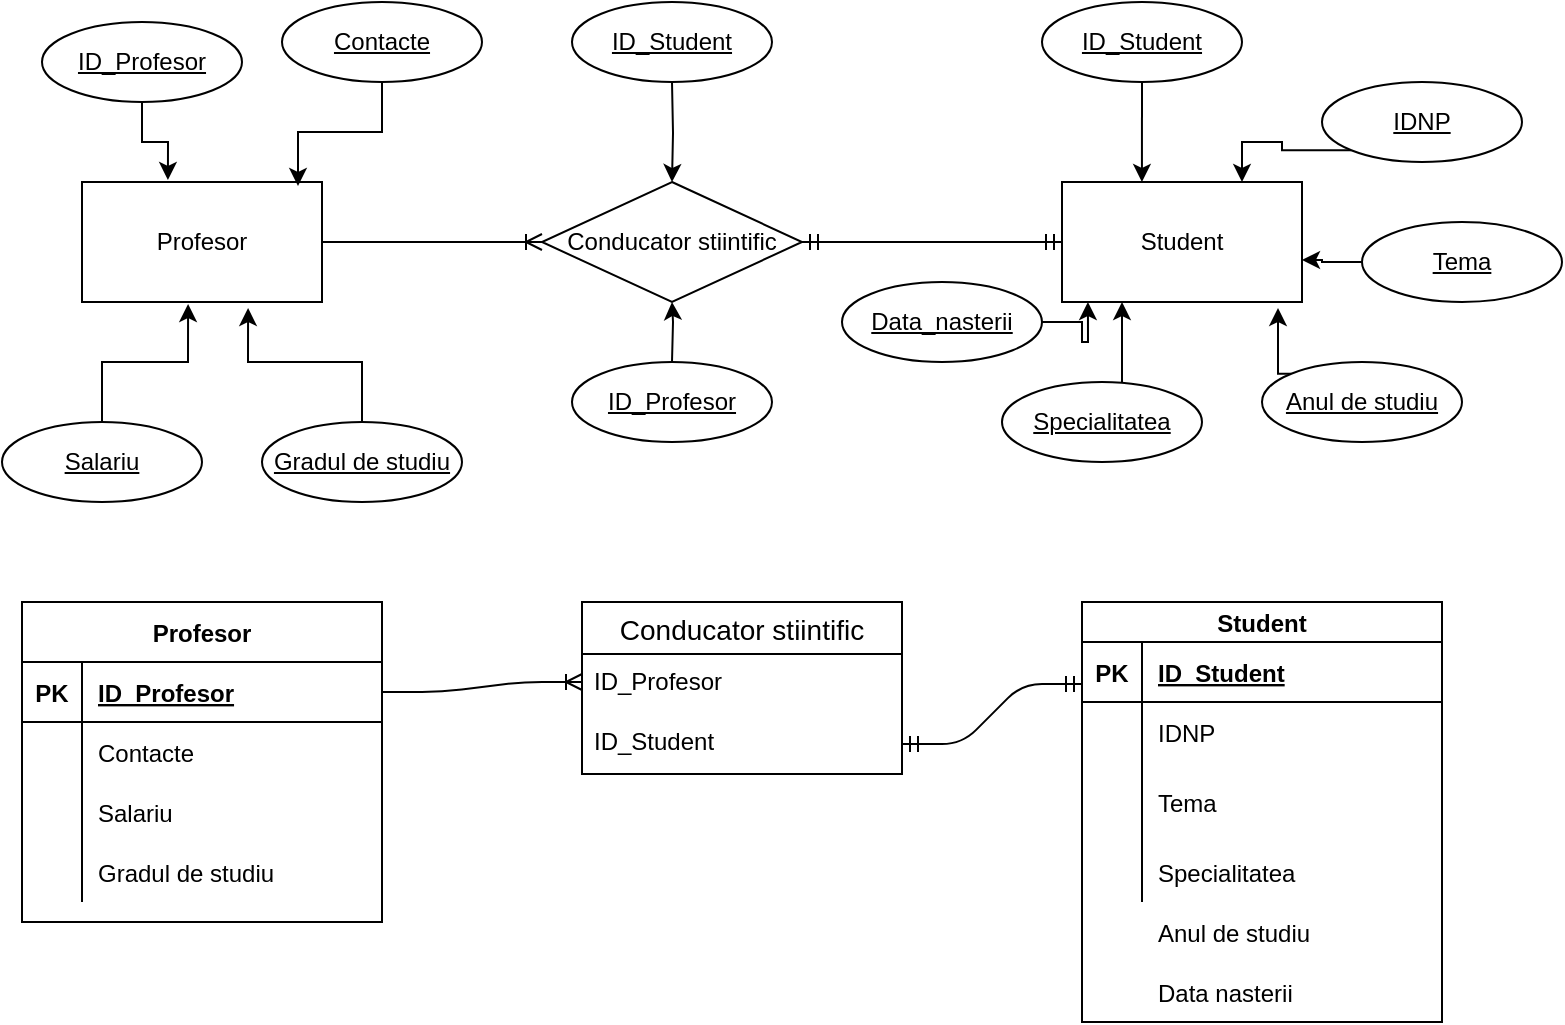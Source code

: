 <mxfile version="14.4.9" type="device"><diagram id="YcZYzuOw1gJ9gsw1uH42" name="Page-1"><mxGraphModel dx="1422" dy="788" grid="1" gridSize="10" guides="1" tooltips="1" connect="1" arrows="1" fold="1" page="1" pageScale="1" pageWidth="827" pageHeight="1169" math="0" shadow="0"><root><mxCell id="0"/><mxCell id="1" parent="0"/><mxCell id="BmK4uMcbSBfKD1TNFrU2-1" value="Profesor" style="rounded=0;whiteSpace=wrap;html=1;" parent="1" vertex="1"><mxGeometry x="70" y="120" width="120" height="60" as="geometry"/></mxCell><mxCell id="BmK4uMcbSBfKD1TNFrU2-2" value="Student" style="rounded=0;whiteSpace=wrap;html=1;" parent="1" vertex="1"><mxGeometry x="560" y="120" width="120" height="60" as="geometry"/></mxCell><mxCell id="BmK4uMcbSBfKD1TNFrU2-3" value="Conducator stiintific" style="shape=rhombus;perimeter=rhombusPerimeter;whiteSpace=wrap;html=1;align=center;" parent="1" vertex="1"><mxGeometry x="300" y="120" width="130" height="60" as="geometry"/></mxCell><mxCell id="BmK4uMcbSBfKD1TNFrU2-5" value="" style="edgeStyle=entityRelationEdgeStyle;fontSize=12;html=1;endArrow=ERoneToMany;exitX=1;exitY=0.5;exitDx=0;exitDy=0;entryX=0;entryY=0.5;entryDx=0;entryDy=0;" parent="1" source="BmK4uMcbSBfKD1TNFrU2-1" target="BmK4uMcbSBfKD1TNFrU2-3" edge="1"><mxGeometry width="100" height="100" relative="1" as="geometry"><mxPoint x="230" y="170" as="sourcePoint"/><mxPoint x="330" y="70" as="targetPoint"/></mxGeometry></mxCell><mxCell id="BmK4uMcbSBfKD1TNFrU2-15" style="edgeStyle=orthogonalEdgeStyle;rounded=0;orthogonalLoop=1;jettySize=auto;html=1;entryX=0.358;entryY=-0.017;entryDx=0;entryDy=0;entryPerimeter=0;" parent="1" source="BmK4uMcbSBfKD1TNFrU2-7" target="BmK4uMcbSBfKD1TNFrU2-1" edge="1"><mxGeometry relative="1" as="geometry"/></mxCell><mxCell id="BmK4uMcbSBfKD1TNFrU2-7" value="ID_Profesor" style="ellipse;whiteSpace=wrap;html=1;align=center;fontStyle=4;" parent="1" vertex="1"><mxGeometry x="50" y="40" width="100" height="40" as="geometry"/></mxCell><mxCell id="BmK4uMcbSBfKD1TNFrU2-13" style="edgeStyle=orthogonalEdgeStyle;rounded=0;orthogonalLoop=1;jettySize=auto;html=1;exitX=0.5;exitY=1;exitDx=0;exitDy=0;entryX=0.9;entryY=0.033;entryDx=0;entryDy=0;entryPerimeter=0;" parent="1" source="BmK4uMcbSBfKD1TNFrU2-8" target="BmK4uMcbSBfKD1TNFrU2-1" edge="1"><mxGeometry relative="1" as="geometry"/></mxCell><mxCell id="BmK4uMcbSBfKD1TNFrU2-8" value="Contacte" style="ellipse;whiteSpace=wrap;html=1;align=center;fontStyle=4;" parent="1" vertex="1"><mxGeometry x="170" y="30" width="100" height="40" as="geometry"/></mxCell><mxCell id="BmK4uMcbSBfKD1TNFrU2-14" style="edgeStyle=orthogonalEdgeStyle;rounded=0;orthogonalLoop=1;jettySize=auto;html=1;exitX=0.5;exitY=0;exitDx=0;exitDy=0;entryX=0.442;entryY=1.017;entryDx=0;entryDy=0;entryPerimeter=0;" parent="1" source="BmK4uMcbSBfKD1TNFrU2-9" target="BmK4uMcbSBfKD1TNFrU2-1" edge="1"><mxGeometry relative="1" as="geometry"/></mxCell><mxCell id="BmK4uMcbSBfKD1TNFrU2-9" value="Salariu" style="ellipse;whiteSpace=wrap;html=1;align=center;fontStyle=4;" parent="1" vertex="1"><mxGeometry x="30" y="240" width="100" height="40" as="geometry"/></mxCell><mxCell id="BmK4uMcbSBfKD1TNFrU2-11" style="edgeStyle=orthogonalEdgeStyle;rounded=0;orthogonalLoop=1;jettySize=auto;html=1;entryX=0.692;entryY=1.05;entryDx=0;entryDy=0;entryPerimeter=0;" parent="1" source="BmK4uMcbSBfKD1TNFrU2-10" target="BmK4uMcbSBfKD1TNFrU2-1" edge="1"><mxGeometry relative="1" as="geometry"/></mxCell><mxCell id="BmK4uMcbSBfKD1TNFrU2-10" value="Gradul de studiu" style="ellipse;whiteSpace=wrap;html=1;align=center;fontStyle=4;" parent="1" vertex="1"><mxGeometry x="160" y="240" width="100" height="40" as="geometry"/></mxCell><mxCell id="BmK4uMcbSBfKD1TNFrU2-28" style="edgeStyle=orthogonalEdgeStyle;rounded=0;orthogonalLoop=1;jettySize=auto;html=1;exitX=0;exitY=0;exitDx=0;exitDy=0;entryX=0.9;entryY=1.05;entryDx=0;entryDy=0;entryPerimeter=0;" parent="1" source="BmK4uMcbSBfKD1TNFrU2-17" target="BmK4uMcbSBfKD1TNFrU2-2" edge="1"><mxGeometry relative="1" as="geometry"/></mxCell><mxCell id="BmK4uMcbSBfKD1TNFrU2-17" value="Anul de studiu" style="ellipse;whiteSpace=wrap;html=1;align=center;fontStyle=4;" parent="1" vertex="1"><mxGeometry x="660" y="210" width="100" height="40" as="geometry"/></mxCell><mxCell id="BmK4uMcbSBfKD1TNFrU2-25" style="edgeStyle=orthogonalEdgeStyle;rounded=0;orthogonalLoop=1;jettySize=auto;html=1;entryX=0.333;entryY=0;entryDx=0;entryDy=0;entryPerimeter=0;" parent="1" source="BmK4uMcbSBfKD1TNFrU2-18" target="BmK4uMcbSBfKD1TNFrU2-2" edge="1"><mxGeometry relative="1" as="geometry"/></mxCell><mxCell id="BmK4uMcbSBfKD1TNFrU2-18" value="ID_Student" style="ellipse;whiteSpace=wrap;html=1;align=center;fontStyle=4;" parent="1" vertex="1"><mxGeometry x="550" y="30" width="100" height="40" as="geometry"/></mxCell><mxCell id="BmK4uMcbSBfKD1TNFrU2-26" style="edgeStyle=orthogonalEdgeStyle;rounded=0;orthogonalLoop=1;jettySize=auto;html=1;exitX=0;exitY=1;exitDx=0;exitDy=0;entryX=0.75;entryY=0;entryDx=0;entryDy=0;" parent="1" source="BmK4uMcbSBfKD1TNFrU2-19" target="BmK4uMcbSBfKD1TNFrU2-2" edge="1"><mxGeometry relative="1" as="geometry"/></mxCell><mxCell id="BmK4uMcbSBfKD1TNFrU2-19" value="IDNP" style="ellipse;whiteSpace=wrap;html=1;align=center;fontStyle=4;" parent="1" vertex="1"><mxGeometry x="690" y="70" width="100" height="40" as="geometry"/></mxCell><mxCell id="BmK4uMcbSBfKD1TNFrU2-35" style="edgeStyle=orthogonalEdgeStyle;rounded=0;orthogonalLoop=1;jettySize=auto;html=1;entryX=1;entryY=0.65;entryDx=0;entryDy=0;entryPerimeter=0;" parent="1" source="BmK4uMcbSBfKD1TNFrU2-20" target="BmK4uMcbSBfKD1TNFrU2-2" edge="1"><mxGeometry relative="1" as="geometry"/></mxCell><mxCell id="BmK4uMcbSBfKD1TNFrU2-20" value="Tema" style="ellipse;whiteSpace=wrap;html=1;align=center;fontStyle=4;" parent="1" vertex="1"><mxGeometry x="710" y="140" width="100" height="40" as="geometry"/></mxCell><mxCell id="BmK4uMcbSBfKD1TNFrU2-32" style="edgeStyle=orthogonalEdgeStyle;rounded=0;orthogonalLoop=1;jettySize=auto;html=1;entryX=0.25;entryY=1;entryDx=0;entryDy=0;" parent="1" source="BmK4uMcbSBfKD1TNFrU2-22" target="BmK4uMcbSBfKD1TNFrU2-2" edge="1"><mxGeometry relative="1" as="geometry"><Array as="points"><mxPoint x="590" y="200"/></Array></mxGeometry></mxCell><mxCell id="BmK4uMcbSBfKD1TNFrU2-22" value="Specialitatea" style="ellipse;whiteSpace=wrap;html=1;align=center;fontStyle=4;" parent="1" vertex="1"><mxGeometry x="530" y="220" width="100" height="40" as="geometry"/></mxCell><mxCell id="BmK4uMcbSBfKD1TNFrU2-41" value="Profesor" style="shape=table;startSize=30;container=1;collapsible=1;childLayout=tableLayout;fixedRows=1;rowLines=0;fontStyle=1;align=center;resizeLast=1;" parent="1" vertex="1"><mxGeometry x="40" y="330" width="180" height="160" as="geometry"/></mxCell><mxCell id="BmK4uMcbSBfKD1TNFrU2-42" value="" style="shape=partialRectangle;collapsible=0;dropTarget=0;pointerEvents=0;fillColor=none;top=0;left=0;bottom=1;right=0;points=[[0,0.5],[1,0.5]];portConstraint=eastwest;" parent="BmK4uMcbSBfKD1TNFrU2-41" vertex="1"><mxGeometry y="30" width="180" height="30" as="geometry"/></mxCell><mxCell id="BmK4uMcbSBfKD1TNFrU2-43" value="PK" style="shape=partialRectangle;connectable=0;fillColor=none;top=0;left=0;bottom=0;right=0;fontStyle=1;overflow=hidden;" parent="BmK4uMcbSBfKD1TNFrU2-42" vertex="1"><mxGeometry width="30" height="30" as="geometry"/></mxCell><mxCell id="BmK4uMcbSBfKD1TNFrU2-44" value="ID_Profesor" style="shape=partialRectangle;connectable=0;fillColor=none;top=0;left=0;bottom=0;right=0;align=left;spacingLeft=6;fontStyle=5;overflow=hidden;" parent="BmK4uMcbSBfKD1TNFrU2-42" vertex="1"><mxGeometry x="30" width="150" height="30" as="geometry"/></mxCell><mxCell id="BmK4uMcbSBfKD1TNFrU2-45" value="" style="shape=partialRectangle;collapsible=0;dropTarget=0;pointerEvents=0;fillColor=none;top=0;left=0;bottom=0;right=0;points=[[0,0.5],[1,0.5]];portConstraint=eastwest;" parent="BmK4uMcbSBfKD1TNFrU2-41" vertex="1"><mxGeometry y="60" width="180" height="30" as="geometry"/></mxCell><mxCell id="BmK4uMcbSBfKD1TNFrU2-46" value="" style="shape=partialRectangle;connectable=0;fillColor=none;top=0;left=0;bottom=0;right=0;editable=1;overflow=hidden;" parent="BmK4uMcbSBfKD1TNFrU2-45" vertex="1"><mxGeometry width="30" height="30" as="geometry"/></mxCell><mxCell id="BmK4uMcbSBfKD1TNFrU2-47" value="Contacte" style="shape=partialRectangle;connectable=0;fillColor=none;top=0;left=0;bottom=0;right=0;align=left;spacingLeft=6;overflow=hidden;" parent="BmK4uMcbSBfKD1TNFrU2-45" vertex="1"><mxGeometry x="30" width="150" height="30" as="geometry"/></mxCell><mxCell id="BmK4uMcbSBfKD1TNFrU2-48" value="" style="shape=partialRectangle;collapsible=0;dropTarget=0;pointerEvents=0;fillColor=none;top=0;left=0;bottom=0;right=0;points=[[0,0.5],[1,0.5]];portConstraint=eastwest;" parent="BmK4uMcbSBfKD1TNFrU2-41" vertex="1"><mxGeometry y="90" width="180" height="30" as="geometry"/></mxCell><mxCell id="BmK4uMcbSBfKD1TNFrU2-49" value="" style="shape=partialRectangle;connectable=0;fillColor=none;top=0;left=0;bottom=0;right=0;editable=1;overflow=hidden;" parent="BmK4uMcbSBfKD1TNFrU2-48" vertex="1"><mxGeometry width="30" height="30" as="geometry"/></mxCell><mxCell id="BmK4uMcbSBfKD1TNFrU2-50" value="Salariu" style="shape=partialRectangle;connectable=0;fillColor=none;top=0;left=0;bottom=0;right=0;align=left;spacingLeft=6;overflow=hidden;" parent="BmK4uMcbSBfKD1TNFrU2-48" vertex="1"><mxGeometry x="30" width="150" height="30" as="geometry"/></mxCell><mxCell id="BmK4uMcbSBfKD1TNFrU2-51" value="" style="shape=partialRectangle;collapsible=0;dropTarget=0;pointerEvents=0;fillColor=none;top=0;left=0;bottom=0;right=0;points=[[0,0.5],[1,0.5]];portConstraint=eastwest;" parent="BmK4uMcbSBfKD1TNFrU2-41" vertex="1"><mxGeometry y="120" width="180" height="30" as="geometry"/></mxCell><mxCell id="BmK4uMcbSBfKD1TNFrU2-52" value="" style="shape=partialRectangle;connectable=0;fillColor=none;top=0;left=0;bottom=0;right=0;editable=1;overflow=hidden;" parent="BmK4uMcbSBfKD1TNFrU2-51" vertex="1"><mxGeometry width="30" height="30" as="geometry"/></mxCell><mxCell id="BmK4uMcbSBfKD1TNFrU2-53" value="Gradul de studiu" style="shape=partialRectangle;connectable=0;fillColor=none;top=0;left=0;bottom=0;right=0;align=left;spacingLeft=6;overflow=hidden;" parent="BmK4uMcbSBfKD1TNFrU2-51" vertex="1"><mxGeometry x="30" width="150" height="30" as="geometry"/></mxCell><mxCell id="BmK4uMcbSBfKD1TNFrU2-54" value="Student" style="shape=table;startSize=20;container=1;collapsible=1;childLayout=tableLayout;fixedRows=1;rowLines=0;fontStyle=1;align=center;resizeLast=1;" parent="1" vertex="1"><mxGeometry x="570" y="330" width="180" height="210" as="geometry"/></mxCell><mxCell id="BmK4uMcbSBfKD1TNFrU2-55" value="" style="shape=partialRectangle;collapsible=0;dropTarget=0;pointerEvents=0;fillColor=none;top=0;left=0;bottom=1;right=0;points=[[0,0.5],[1,0.5]];portConstraint=eastwest;" parent="BmK4uMcbSBfKD1TNFrU2-54" vertex="1"><mxGeometry y="20" width="180" height="30" as="geometry"/></mxCell><mxCell id="BmK4uMcbSBfKD1TNFrU2-56" value="PK" style="shape=partialRectangle;connectable=0;fillColor=none;top=0;left=0;bottom=0;right=0;fontStyle=1;overflow=hidden;" parent="BmK4uMcbSBfKD1TNFrU2-55" vertex="1"><mxGeometry width="30" height="30" as="geometry"/></mxCell><mxCell id="BmK4uMcbSBfKD1TNFrU2-57" value="ID_Student" style="shape=partialRectangle;connectable=0;fillColor=none;top=0;left=0;bottom=0;right=0;align=left;spacingLeft=6;fontStyle=5;overflow=hidden;" parent="BmK4uMcbSBfKD1TNFrU2-55" vertex="1"><mxGeometry x="30" width="150" height="30" as="geometry"/></mxCell><mxCell id="BmK4uMcbSBfKD1TNFrU2-58" value="" style="shape=partialRectangle;collapsible=0;dropTarget=0;pointerEvents=0;fillColor=none;top=0;left=0;bottom=0;right=0;points=[[0,0.5],[1,0.5]];portConstraint=eastwest;" parent="BmK4uMcbSBfKD1TNFrU2-54" vertex="1"><mxGeometry y="50" width="180" height="30" as="geometry"/></mxCell><mxCell id="BmK4uMcbSBfKD1TNFrU2-59" value="" style="shape=partialRectangle;connectable=0;fillColor=none;top=0;left=0;bottom=0;right=0;editable=1;overflow=hidden;" parent="BmK4uMcbSBfKD1TNFrU2-58" vertex="1"><mxGeometry width="30" height="30" as="geometry"/></mxCell><mxCell id="BmK4uMcbSBfKD1TNFrU2-60" value="IDNP" style="shape=partialRectangle;connectable=0;fillColor=none;top=0;left=0;bottom=0;right=0;align=left;spacingLeft=6;overflow=hidden;" parent="BmK4uMcbSBfKD1TNFrU2-58" vertex="1"><mxGeometry x="30" width="150" height="30" as="geometry"/></mxCell><mxCell id="BmK4uMcbSBfKD1TNFrU2-61" value="" style="shape=partialRectangle;collapsible=0;dropTarget=0;pointerEvents=0;fillColor=none;top=0;left=0;bottom=0;right=0;points=[[0,0.5],[1,0.5]];portConstraint=eastwest;" parent="BmK4uMcbSBfKD1TNFrU2-54" vertex="1"><mxGeometry y="80" width="180" height="40" as="geometry"/></mxCell><mxCell id="BmK4uMcbSBfKD1TNFrU2-62" value="" style="shape=partialRectangle;connectable=0;fillColor=none;top=0;left=0;bottom=0;right=0;editable=1;overflow=hidden;" parent="BmK4uMcbSBfKD1TNFrU2-61" vertex="1"><mxGeometry width="30" height="40" as="geometry"/></mxCell><mxCell id="BmK4uMcbSBfKD1TNFrU2-63" value="Tema" style="shape=partialRectangle;connectable=0;fillColor=none;top=0;left=0;bottom=0;right=0;align=left;spacingLeft=6;overflow=hidden;" parent="BmK4uMcbSBfKD1TNFrU2-61" vertex="1"><mxGeometry x="30" width="150" height="40" as="geometry"/></mxCell><mxCell id="BmK4uMcbSBfKD1TNFrU2-64" value="" style="shape=partialRectangle;collapsible=0;dropTarget=0;pointerEvents=0;fillColor=none;top=0;left=0;bottom=0;right=0;points=[[0,0.5],[1,0.5]];portConstraint=eastwest;" parent="BmK4uMcbSBfKD1TNFrU2-54" vertex="1"><mxGeometry y="120" width="180" height="30" as="geometry"/></mxCell><mxCell id="BmK4uMcbSBfKD1TNFrU2-65" value="" style="shape=partialRectangle;connectable=0;fillColor=none;top=0;left=0;bottom=0;right=0;editable=1;overflow=hidden;" parent="BmK4uMcbSBfKD1TNFrU2-64" vertex="1"><mxGeometry width="30" height="30" as="geometry"/></mxCell><mxCell id="BmK4uMcbSBfKD1TNFrU2-66" value="Specialitatea" style="shape=partialRectangle;connectable=0;fillColor=none;top=0;left=0;bottom=0;right=0;align=left;spacingLeft=6;overflow=hidden;" parent="BmK4uMcbSBfKD1TNFrU2-64" vertex="1"><mxGeometry x="30" width="150" height="30" as="geometry"/></mxCell><mxCell id="BmK4uMcbSBfKD1TNFrU2-67" value="Anul de studiu" style="shape=partialRectangle;connectable=0;fillColor=none;top=0;left=0;bottom=0;right=0;align=left;spacingLeft=6;overflow=hidden;" parent="1" vertex="1"><mxGeometry x="600" y="480" width="150" height="30" as="geometry"/></mxCell><mxCell id="BmK4uMcbSBfKD1TNFrU2-68" value="Data nasterii" style="shape=partialRectangle;connectable=0;fillColor=none;top=0;left=0;bottom=0;right=0;align=left;spacingLeft=6;overflow=hidden;" parent="1" vertex="1"><mxGeometry x="600" y="510" width="150" height="30" as="geometry"/></mxCell><mxCell id="BmK4uMcbSBfKD1TNFrU2-70" value="Conducator stiintific" style="swimlane;fontStyle=0;childLayout=stackLayout;horizontal=1;startSize=26;horizontalStack=0;resizeParent=1;resizeParentMax=0;resizeLast=0;collapsible=1;marginBottom=0;align=center;fontSize=14;" parent="1" vertex="1"><mxGeometry x="320" y="330" width="160" height="86" as="geometry"/></mxCell><mxCell id="BmK4uMcbSBfKD1TNFrU2-71" value="ID_Profesor" style="text;strokeColor=none;fillColor=none;spacingLeft=4;spacingRight=4;overflow=hidden;rotatable=0;points=[[0,0.5],[1,0.5]];portConstraint=eastwest;fontSize=12;" parent="BmK4uMcbSBfKD1TNFrU2-70" vertex="1"><mxGeometry y="26" width="160" height="30" as="geometry"/></mxCell><mxCell id="BmK4uMcbSBfKD1TNFrU2-72" value="ID_Student" style="text;strokeColor=none;fillColor=none;spacingLeft=4;spacingRight=4;overflow=hidden;rotatable=0;points=[[0,0.5],[1,0.5]];portConstraint=eastwest;fontSize=12;" parent="BmK4uMcbSBfKD1TNFrU2-70" vertex="1"><mxGeometry y="56" width="160" height="30" as="geometry"/></mxCell><mxCell id="BmK4uMcbSBfKD1TNFrU2-74" value="" style="edgeStyle=entityRelationEdgeStyle;fontSize=12;html=1;endArrow=ERoneToMany;exitX=1;exitY=0.5;exitDx=0;exitDy=0;" parent="1" source="BmK4uMcbSBfKD1TNFrU2-42" edge="1"><mxGeometry width="100" height="100" relative="1" as="geometry"><mxPoint x="230" y="470" as="sourcePoint"/><mxPoint x="320" y="370" as="targetPoint"/></mxGeometry></mxCell><mxCell id="NtOWui9Z7oDsZbq98W-m-7" style="edgeStyle=orthogonalEdgeStyle;rounded=0;orthogonalLoop=1;jettySize=auto;html=1;entryX=0.108;entryY=1;entryDx=0;entryDy=0;entryPerimeter=0;" parent="1" source="NtOWui9Z7oDsZbq98W-m-6" target="BmK4uMcbSBfKD1TNFrU2-2" edge="1"><mxGeometry relative="1" as="geometry"/></mxCell><mxCell id="NtOWui9Z7oDsZbq98W-m-6" value="Data_nasterii" style="ellipse;whiteSpace=wrap;html=1;align=center;fontStyle=4;" parent="1" vertex="1"><mxGeometry x="450" y="170" width="100" height="40" as="geometry"/></mxCell><mxCell id="NtOWui9Z7oDsZbq98W-m-11" value="" style="edgeStyle=entityRelationEdgeStyle;fontSize=12;html=1;endArrow=ERmandOne;startArrow=ERmandOne;entryX=0;entryY=0.5;entryDx=0;entryDy=0;" parent="1" source="BmK4uMcbSBfKD1TNFrU2-3" target="BmK4uMcbSBfKD1TNFrU2-2" edge="1"><mxGeometry width="100" height="100" relative="1" as="geometry"><mxPoint x="440" y="220" as="sourcePoint"/><mxPoint x="540" y="120" as="targetPoint"/></mxGeometry></mxCell><mxCell id="NtOWui9Z7oDsZbq98W-m-12" value="" style="edgeStyle=entityRelationEdgeStyle;fontSize=12;html=1;endArrow=ERmandOne;startArrow=ERmandOne;exitX=1;exitY=0.5;exitDx=0;exitDy=0;" parent="1" source="BmK4uMcbSBfKD1TNFrU2-72" edge="1"><mxGeometry width="100" height="100" relative="1" as="geometry"><mxPoint x="480" y="471" as="sourcePoint"/><mxPoint x="570" y="371" as="targetPoint"/></mxGeometry></mxCell><mxCell id="NtOWui9Z7oDsZbq98W-m-19" value="" style="edgeStyle=orthogonalEdgeStyle;rounded=0;orthogonalLoop=1;jettySize=auto;html=1;" parent="1" target="BmK4uMcbSBfKD1TNFrU2-3" edge="1"><mxGeometry relative="1" as="geometry"><mxPoint x="365" y="210" as="sourcePoint"/></mxGeometry></mxCell><mxCell id="NtOWui9Z7oDsZbq98W-m-22" value="" style="edgeStyle=orthogonalEdgeStyle;rounded=0;orthogonalLoop=1;jettySize=auto;html=1;" parent="1" target="BmK4uMcbSBfKD1TNFrU2-3" edge="1"><mxGeometry relative="1" as="geometry"><mxPoint x="365" y="70" as="sourcePoint"/></mxGeometry></mxCell><mxCell id="MWc_rwmEDwy8_1snA_dL-1" value="ID_Student" style="ellipse;whiteSpace=wrap;html=1;align=center;fontStyle=4;" vertex="1" parent="1"><mxGeometry x="315" y="30" width="100" height="40" as="geometry"/></mxCell><mxCell id="MWc_rwmEDwy8_1snA_dL-2" value="ID_Profesor" style="ellipse;whiteSpace=wrap;html=1;align=center;fontStyle=4;" vertex="1" parent="1"><mxGeometry x="315" y="210" width="100" height="40" as="geometry"/></mxCell></root></mxGraphModel></diagram></mxfile>